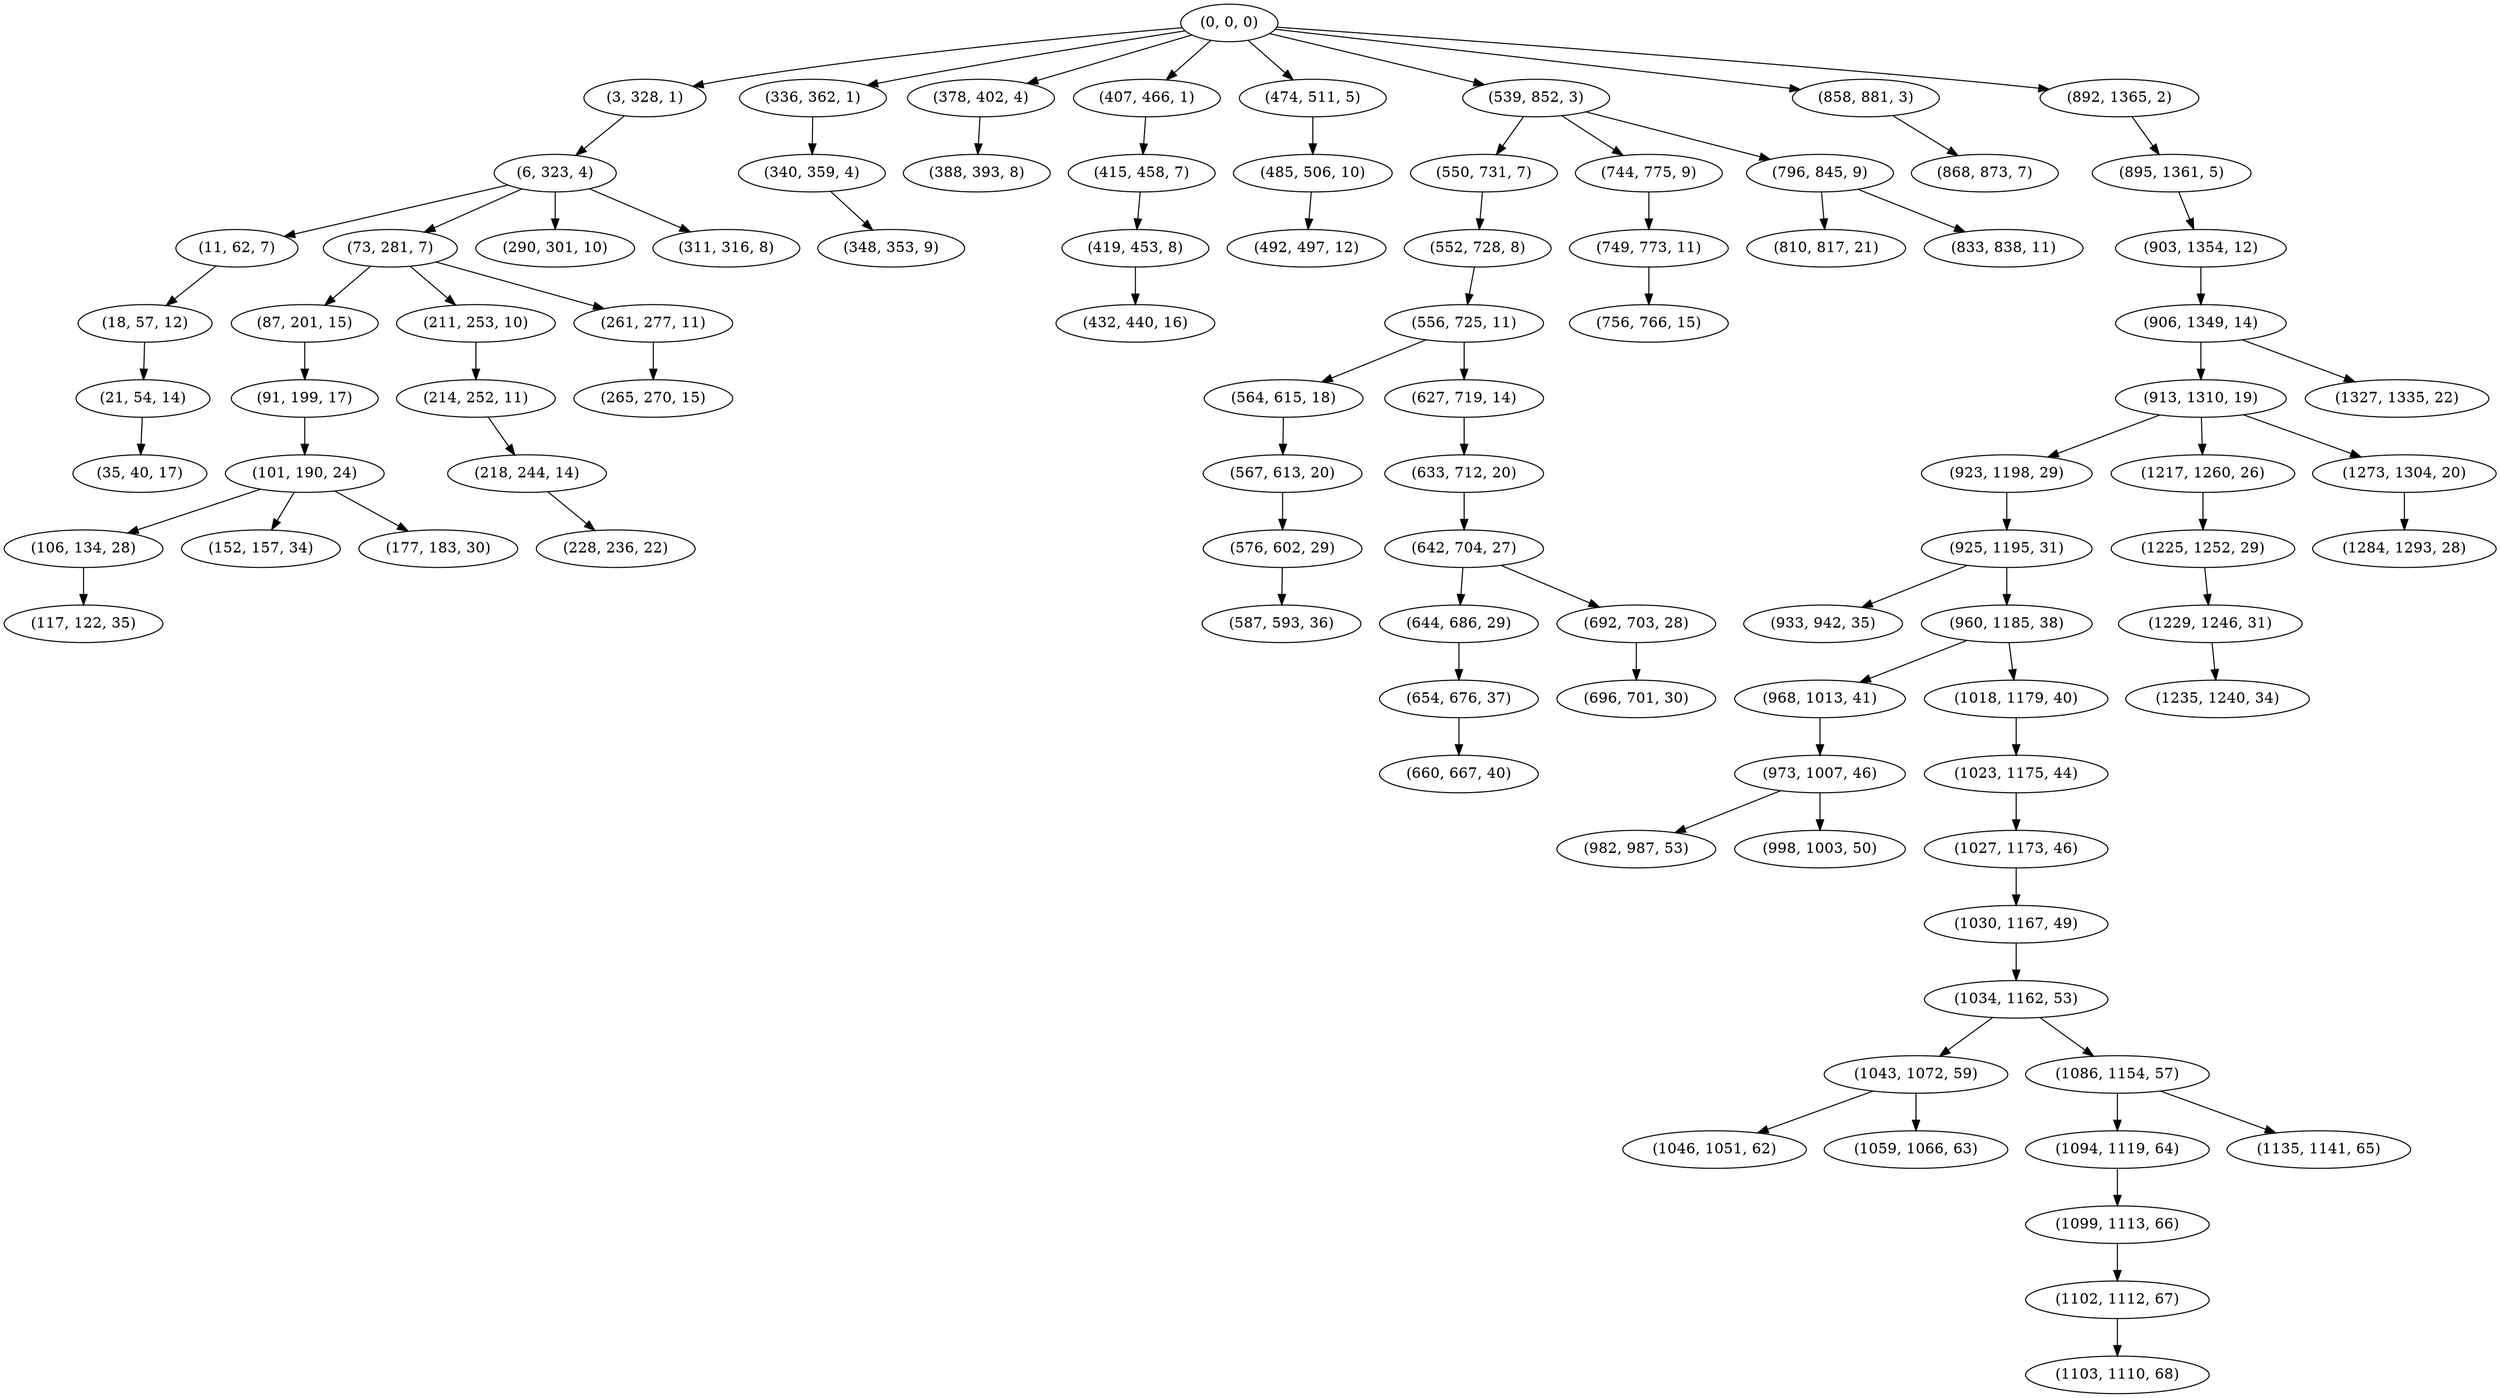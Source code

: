 digraph tree {
    "(0, 0, 0)";
    "(3, 328, 1)";
    "(6, 323, 4)";
    "(11, 62, 7)";
    "(18, 57, 12)";
    "(21, 54, 14)";
    "(35, 40, 17)";
    "(73, 281, 7)";
    "(87, 201, 15)";
    "(91, 199, 17)";
    "(101, 190, 24)";
    "(106, 134, 28)";
    "(117, 122, 35)";
    "(152, 157, 34)";
    "(177, 183, 30)";
    "(211, 253, 10)";
    "(214, 252, 11)";
    "(218, 244, 14)";
    "(228, 236, 22)";
    "(261, 277, 11)";
    "(265, 270, 15)";
    "(290, 301, 10)";
    "(311, 316, 8)";
    "(336, 362, 1)";
    "(340, 359, 4)";
    "(348, 353, 9)";
    "(378, 402, 4)";
    "(388, 393, 8)";
    "(407, 466, 1)";
    "(415, 458, 7)";
    "(419, 453, 8)";
    "(432, 440, 16)";
    "(474, 511, 5)";
    "(485, 506, 10)";
    "(492, 497, 12)";
    "(539, 852, 3)";
    "(550, 731, 7)";
    "(552, 728, 8)";
    "(556, 725, 11)";
    "(564, 615, 18)";
    "(567, 613, 20)";
    "(576, 602, 29)";
    "(587, 593, 36)";
    "(627, 719, 14)";
    "(633, 712, 20)";
    "(642, 704, 27)";
    "(644, 686, 29)";
    "(654, 676, 37)";
    "(660, 667, 40)";
    "(692, 703, 28)";
    "(696, 701, 30)";
    "(744, 775, 9)";
    "(749, 773, 11)";
    "(756, 766, 15)";
    "(796, 845, 9)";
    "(810, 817, 21)";
    "(833, 838, 11)";
    "(858, 881, 3)";
    "(868, 873, 7)";
    "(892, 1365, 2)";
    "(895, 1361, 5)";
    "(903, 1354, 12)";
    "(906, 1349, 14)";
    "(913, 1310, 19)";
    "(923, 1198, 29)";
    "(925, 1195, 31)";
    "(933, 942, 35)";
    "(960, 1185, 38)";
    "(968, 1013, 41)";
    "(973, 1007, 46)";
    "(982, 987, 53)";
    "(998, 1003, 50)";
    "(1018, 1179, 40)";
    "(1023, 1175, 44)";
    "(1027, 1173, 46)";
    "(1030, 1167, 49)";
    "(1034, 1162, 53)";
    "(1043, 1072, 59)";
    "(1046, 1051, 62)";
    "(1059, 1066, 63)";
    "(1086, 1154, 57)";
    "(1094, 1119, 64)";
    "(1099, 1113, 66)";
    "(1102, 1112, 67)";
    "(1103, 1110, 68)";
    "(1135, 1141, 65)";
    "(1217, 1260, 26)";
    "(1225, 1252, 29)";
    "(1229, 1246, 31)";
    "(1235, 1240, 34)";
    "(1273, 1304, 20)";
    "(1284, 1293, 28)";
    "(1327, 1335, 22)";
    "(0, 0, 0)" -> "(3, 328, 1)";
    "(0, 0, 0)" -> "(336, 362, 1)";
    "(0, 0, 0)" -> "(378, 402, 4)";
    "(0, 0, 0)" -> "(407, 466, 1)";
    "(0, 0, 0)" -> "(474, 511, 5)";
    "(0, 0, 0)" -> "(539, 852, 3)";
    "(0, 0, 0)" -> "(858, 881, 3)";
    "(0, 0, 0)" -> "(892, 1365, 2)";
    "(3, 328, 1)" -> "(6, 323, 4)";
    "(6, 323, 4)" -> "(11, 62, 7)";
    "(6, 323, 4)" -> "(73, 281, 7)";
    "(6, 323, 4)" -> "(290, 301, 10)";
    "(6, 323, 4)" -> "(311, 316, 8)";
    "(11, 62, 7)" -> "(18, 57, 12)";
    "(18, 57, 12)" -> "(21, 54, 14)";
    "(21, 54, 14)" -> "(35, 40, 17)";
    "(73, 281, 7)" -> "(87, 201, 15)";
    "(73, 281, 7)" -> "(211, 253, 10)";
    "(73, 281, 7)" -> "(261, 277, 11)";
    "(87, 201, 15)" -> "(91, 199, 17)";
    "(91, 199, 17)" -> "(101, 190, 24)";
    "(101, 190, 24)" -> "(106, 134, 28)";
    "(101, 190, 24)" -> "(152, 157, 34)";
    "(101, 190, 24)" -> "(177, 183, 30)";
    "(106, 134, 28)" -> "(117, 122, 35)";
    "(211, 253, 10)" -> "(214, 252, 11)";
    "(214, 252, 11)" -> "(218, 244, 14)";
    "(218, 244, 14)" -> "(228, 236, 22)";
    "(261, 277, 11)" -> "(265, 270, 15)";
    "(336, 362, 1)" -> "(340, 359, 4)";
    "(340, 359, 4)" -> "(348, 353, 9)";
    "(378, 402, 4)" -> "(388, 393, 8)";
    "(407, 466, 1)" -> "(415, 458, 7)";
    "(415, 458, 7)" -> "(419, 453, 8)";
    "(419, 453, 8)" -> "(432, 440, 16)";
    "(474, 511, 5)" -> "(485, 506, 10)";
    "(485, 506, 10)" -> "(492, 497, 12)";
    "(539, 852, 3)" -> "(550, 731, 7)";
    "(539, 852, 3)" -> "(744, 775, 9)";
    "(539, 852, 3)" -> "(796, 845, 9)";
    "(550, 731, 7)" -> "(552, 728, 8)";
    "(552, 728, 8)" -> "(556, 725, 11)";
    "(556, 725, 11)" -> "(564, 615, 18)";
    "(556, 725, 11)" -> "(627, 719, 14)";
    "(564, 615, 18)" -> "(567, 613, 20)";
    "(567, 613, 20)" -> "(576, 602, 29)";
    "(576, 602, 29)" -> "(587, 593, 36)";
    "(627, 719, 14)" -> "(633, 712, 20)";
    "(633, 712, 20)" -> "(642, 704, 27)";
    "(642, 704, 27)" -> "(644, 686, 29)";
    "(642, 704, 27)" -> "(692, 703, 28)";
    "(644, 686, 29)" -> "(654, 676, 37)";
    "(654, 676, 37)" -> "(660, 667, 40)";
    "(692, 703, 28)" -> "(696, 701, 30)";
    "(744, 775, 9)" -> "(749, 773, 11)";
    "(749, 773, 11)" -> "(756, 766, 15)";
    "(796, 845, 9)" -> "(810, 817, 21)";
    "(796, 845, 9)" -> "(833, 838, 11)";
    "(858, 881, 3)" -> "(868, 873, 7)";
    "(892, 1365, 2)" -> "(895, 1361, 5)";
    "(895, 1361, 5)" -> "(903, 1354, 12)";
    "(903, 1354, 12)" -> "(906, 1349, 14)";
    "(906, 1349, 14)" -> "(913, 1310, 19)";
    "(906, 1349, 14)" -> "(1327, 1335, 22)";
    "(913, 1310, 19)" -> "(923, 1198, 29)";
    "(913, 1310, 19)" -> "(1217, 1260, 26)";
    "(913, 1310, 19)" -> "(1273, 1304, 20)";
    "(923, 1198, 29)" -> "(925, 1195, 31)";
    "(925, 1195, 31)" -> "(933, 942, 35)";
    "(925, 1195, 31)" -> "(960, 1185, 38)";
    "(960, 1185, 38)" -> "(968, 1013, 41)";
    "(960, 1185, 38)" -> "(1018, 1179, 40)";
    "(968, 1013, 41)" -> "(973, 1007, 46)";
    "(973, 1007, 46)" -> "(982, 987, 53)";
    "(973, 1007, 46)" -> "(998, 1003, 50)";
    "(1018, 1179, 40)" -> "(1023, 1175, 44)";
    "(1023, 1175, 44)" -> "(1027, 1173, 46)";
    "(1027, 1173, 46)" -> "(1030, 1167, 49)";
    "(1030, 1167, 49)" -> "(1034, 1162, 53)";
    "(1034, 1162, 53)" -> "(1043, 1072, 59)";
    "(1034, 1162, 53)" -> "(1086, 1154, 57)";
    "(1043, 1072, 59)" -> "(1046, 1051, 62)";
    "(1043, 1072, 59)" -> "(1059, 1066, 63)";
    "(1086, 1154, 57)" -> "(1094, 1119, 64)";
    "(1086, 1154, 57)" -> "(1135, 1141, 65)";
    "(1094, 1119, 64)" -> "(1099, 1113, 66)";
    "(1099, 1113, 66)" -> "(1102, 1112, 67)";
    "(1102, 1112, 67)" -> "(1103, 1110, 68)";
    "(1217, 1260, 26)" -> "(1225, 1252, 29)";
    "(1225, 1252, 29)" -> "(1229, 1246, 31)";
    "(1229, 1246, 31)" -> "(1235, 1240, 34)";
    "(1273, 1304, 20)" -> "(1284, 1293, 28)";
}
